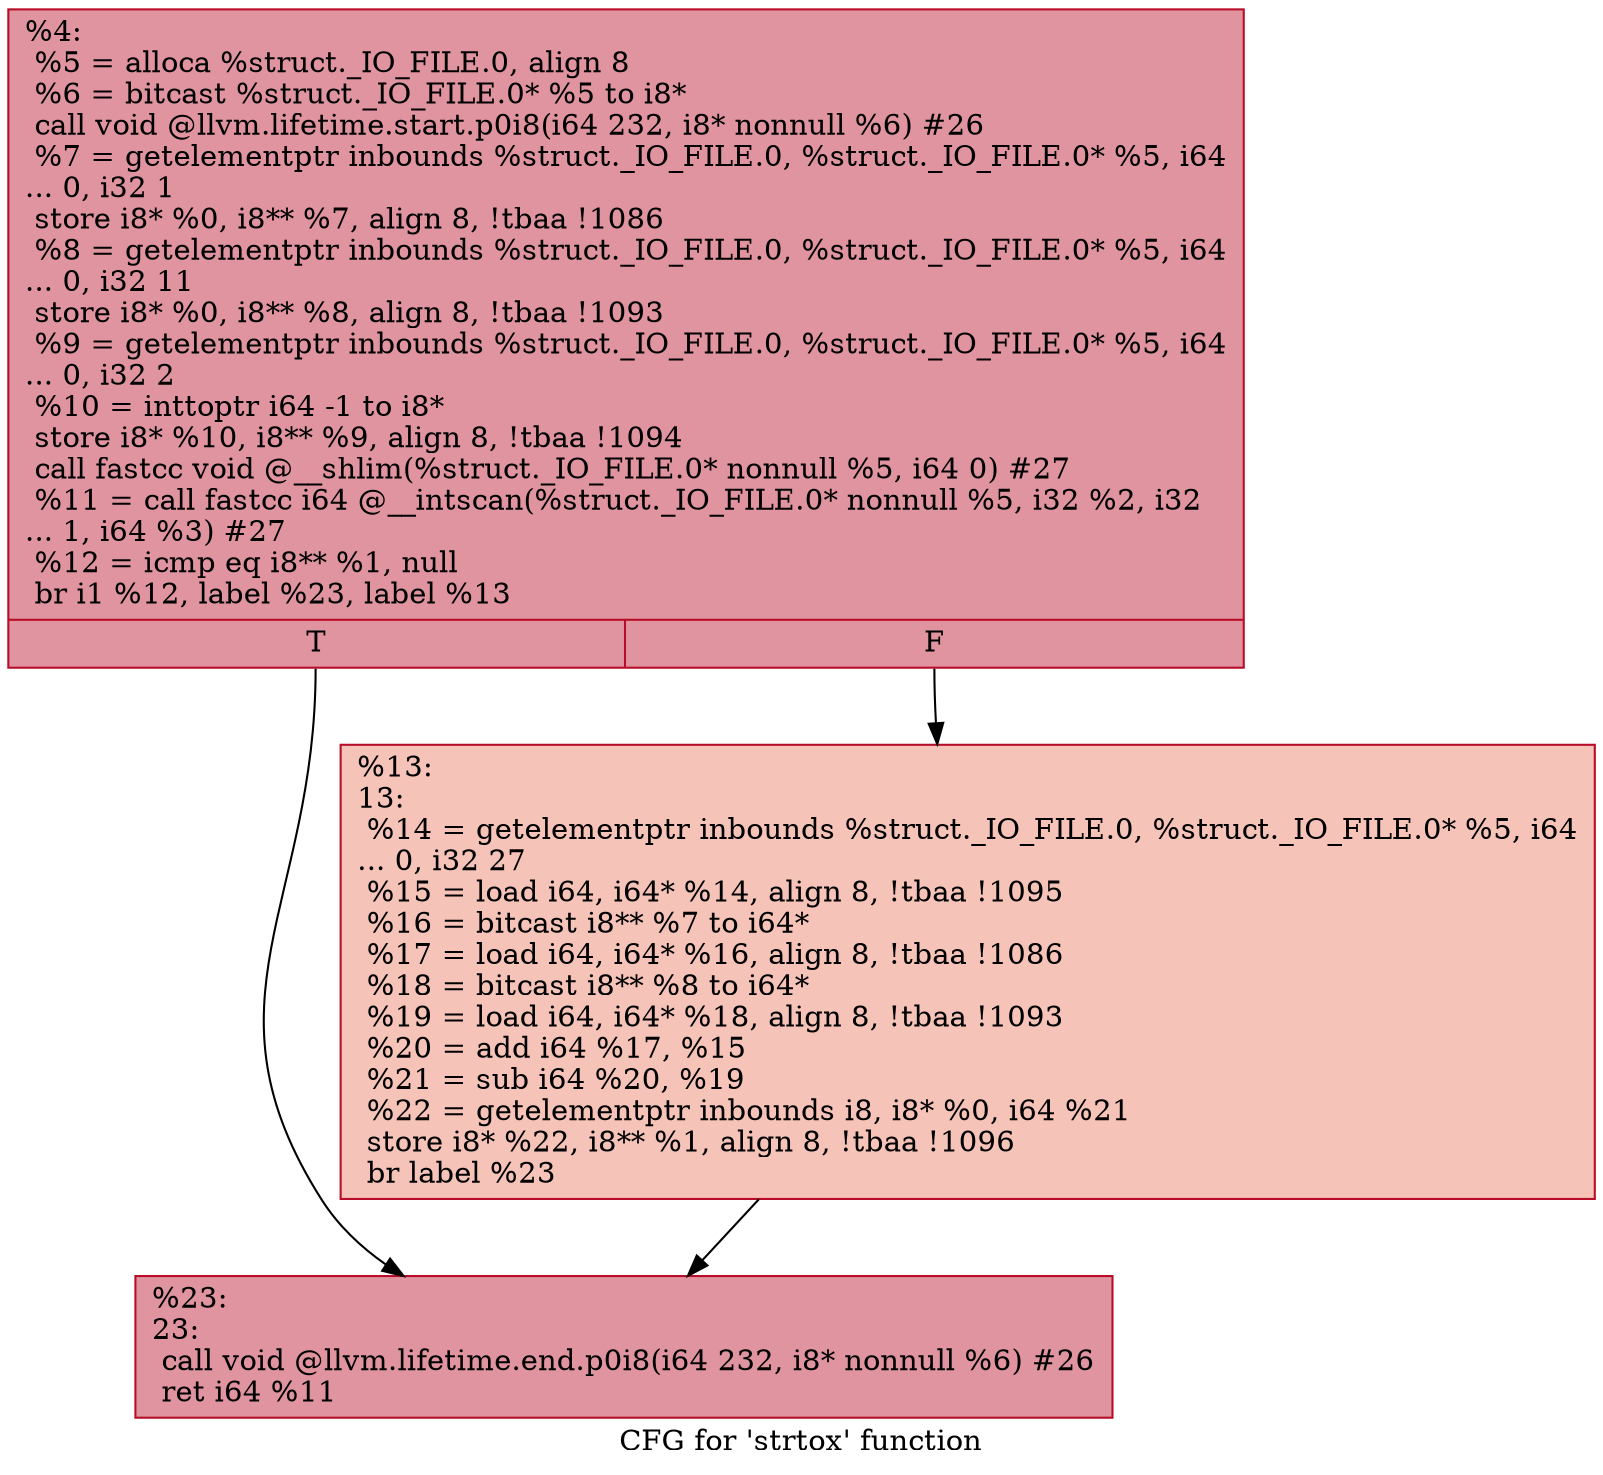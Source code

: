 digraph "CFG for 'strtox' function" {
	label="CFG for 'strtox' function";

	Node0x25568b0 [shape=record,color="#b70d28ff", style=filled, fillcolor="#b70d2870",label="{%4:\l  %5 = alloca %struct._IO_FILE.0, align 8\l  %6 = bitcast %struct._IO_FILE.0* %5 to i8*\l  call void @llvm.lifetime.start.p0i8(i64 232, i8* nonnull %6) #26\l  %7 = getelementptr inbounds %struct._IO_FILE.0, %struct._IO_FILE.0* %5, i64\l... 0, i32 1\l  store i8* %0, i8** %7, align 8, !tbaa !1086\l  %8 = getelementptr inbounds %struct._IO_FILE.0, %struct._IO_FILE.0* %5, i64\l... 0, i32 11\l  store i8* %0, i8** %8, align 8, !tbaa !1093\l  %9 = getelementptr inbounds %struct._IO_FILE.0, %struct._IO_FILE.0* %5, i64\l... 0, i32 2\l  %10 = inttoptr i64 -1 to i8*\l  store i8* %10, i8** %9, align 8, !tbaa !1094\l  call fastcc void @__shlim(%struct._IO_FILE.0* nonnull %5, i64 0) #27\l  %11 = call fastcc i64 @__intscan(%struct._IO_FILE.0* nonnull %5, i32 %2, i32\l... 1, i64 %3) #27\l  %12 = icmp eq i8** %1, null\l  br i1 %12, label %23, label %13\l|{<s0>T|<s1>F}}"];
	Node0x25568b0:s0 -> Node0x2556a00;
	Node0x25568b0:s1 -> Node0x25569b0;
	Node0x25569b0 [shape=record,color="#b70d28ff", style=filled, fillcolor="#e8765c70",label="{%13:\l13:                                               \l  %14 = getelementptr inbounds %struct._IO_FILE.0, %struct._IO_FILE.0* %5, i64\l... 0, i32 27\l  %15 = load i64, i64* %14, align 8, !tbaa !1095\l  %16 = bitcast i8** %7 to i64*\l  %17 = load i64, i64* %16, align 8, !tbaa !1086\l  %18 = bitcast i8** %8 to i64*\l  %19 = load i64, i64* %18, align 8, !tbaa !1093\l  %20 = add i64 %17, %15\l  %21 = sub i64 %20, %19\l  %22 = getelementptr inbounds i8, i8* %0, i64 %21\l  store i8* %22, i8** %1, align 8, !tbaa !1096\l  br label %23\l}"];
	Node0x25569b0 -> Node0x2556a00;
	Node0x2556a00 [shape=record,color="#b70d28ff", style=filled, fillcolor="#b70d2870",label="{%23:\l23:                                               \l  call void @llvm.lifetime.end.p0i8(i64 232, i8* nonnull %6) #26\l  ret i64 %11\l}"];
}
